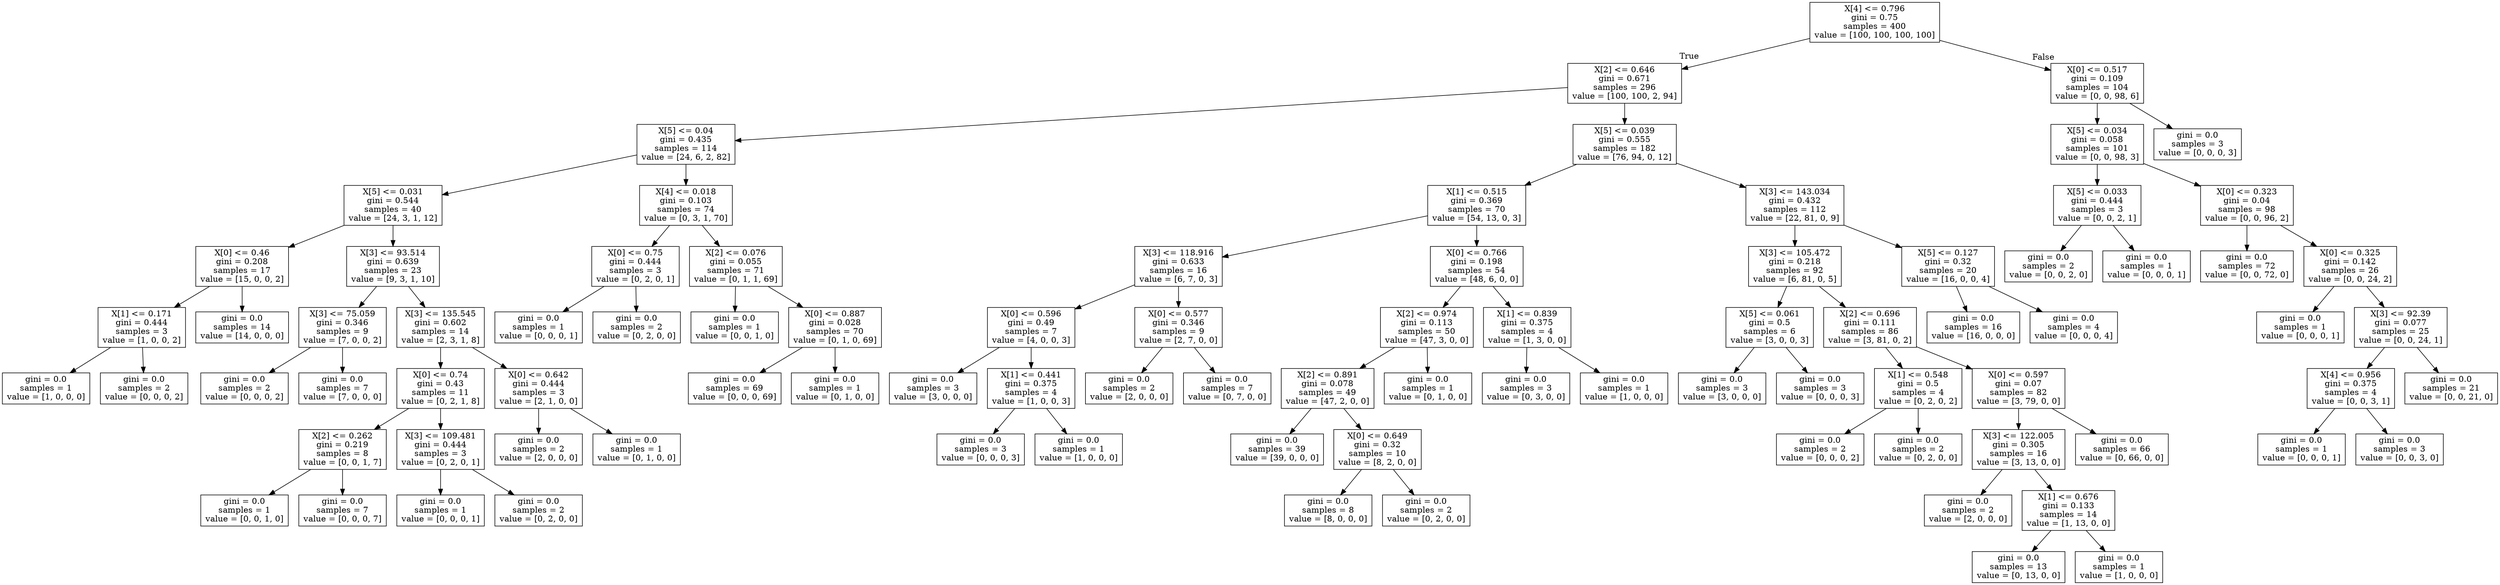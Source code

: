digraph Tree {
node [shape=box] ;
0 [label="X[4] <= 0.796\ngini = 0.75\nsamples = 400\nvalue = [100, 100, 100, 100]"] ;
1 [label="X[2] <= 0.646\ngini = 0.671\nsamples = 296\nvalue = [100, 100, 2, 94]"] ;
0 -> 1 [labeldistance=2.5, labelangle=45, headlabel="True"] ;
2 [label="X[5] <= 0.04\ngini = 0.435\nsamples = 114\nvalue = [24, 6, 2, 82]"] ;
1 -> 2 ;
3 [label="X[5] <= 0.031\ngini = 0.544\nsamples = 40\nvalue = [24, 3, 1, 12]"] ;
2 -> 3 ;
4 [label="X[0] <= 0.46\ngini = 0.208\nsamples = 17\nvalue = [15, 0, 0, 2]"] ;
3 -> 4 ;
5 [label="X[1] <= 0.171\ngini = 0.444\nsamples = 3\nvalue = [1, 0, 0, 2]"] ;
4 -> 5 ;
6 [label="gini = 0.0\nsamples = 1\nvalue = [1, 0, 0, 0]"] ;
5 -> 6 ;
7 [label="gini = 0.0\nsamples = 2\nvalue = [0, 0, 0, 2]"] ;
5 -> 7 ;
8 [label="gini = 0.0\nsamples = 14\nvalue = [14, 0, 0, 0]"] ;
4 -> 8 ;
9 [label="X[3] <= 93.514\ngini = 0.639\nsamples = 23\nvalue = [9, 3, 1, 10]"] ;
3 -> 9 ;
10 [label="X[3] <= 75.059\ngini = 0.346\nsamples = 9\nvalue = [7, 0, 0, 2]"] ;
9 -> 10 ;
11 [label="gini = 0.0\nsamples = 2\nvalue = [0, 0, 0, 2]"] ;
10 -> 11 ;
12 [label="gini = 0.0\nsamples = 7\nvalue = [7, 0, 0, 0]"] ;
10 -> 12 ;
13 [label="X[3] <= 135.545\ngini = 0.602\nsamples = 14\nvalue = [2, 3, 1, 8]"] ;
9 -> 13 ;
14 [label="X[0] <= 0.74\ngini = 0.43\nsamples = 11\nvalue = [0, 2, 1, 8]"] ;
13 -> 14 ;
15 [label="X[2] <= 0.262\ngini = 0.219\nsamples = 8\nvalue = [0, 0, 1, 7]"] ;
14 -> 15 ;
16 [label="gini = 0.0\nsamples = 1\nvalue = [0, 0, 1, 0]"] ;
15 -> 16 ;
17 [label="gini = 0.0\nsamples = 7\nvalue = [0, 0, 0, 7]"] ;
15 -> 17 ;
18 [label="X[3] <= 109.481\ngini = 0.444\nsamples = 3\nvalue = [0, 2, 0, 1]"] ;
14 -> 18 ;
19 [label="gini = 0.0\nsamples = 1\nvalue = [0, 0, 0, 1]"] ;
18 -> 19 ;
20 [label="gini = 0.0\nsamples = 2\nvalue = [0, 2, 0, 0]"] ;
18 -> 20 ;
21 [label="X[0] <= 0.642\ngini = 0.444\nsamples = 3\nvalue = [2, 1, 0, 0]"] ;
13 -> 21 ;
22 [label="gini = 0.0\nsamples = 2\nvalue = [2, 0, 0, 0]"] ;
21 -> 22 ;
23 [label="gini = 0.0\nsamples = 1\nvalue = [0, 1, 0, 0]"] ;
21 -> 23 ;
24 [label="X[4] <= 0.018\ngini = 0.103\nsamples = 74\nvalue = [0, 3, 1, 70]"] ;
2 -> 24 ;
25 [label="X[0] <= 0.75\ngini = 0.444\nsamples = 3\nvalue = [0, 2, 0, 1]"] ;
24 -> 25 ;
26 [label="gini = 0.0\nsamples = 1\nvalue = [0, 0, 0, 1]"] ;
25 -> 26 ;
27 [label="gini = 0.0\nsamples = 2\nvalue = [0, 2, 0, 0]"] ;
25 -> 27 ;
28 [label="X[2] <= 0.076\ngini = 0.055\nsamples = 71\nvalue = [0, 1, 1, 69]"] ;
24 -> 28 ;
29 [label="gini = 0.0\nsamples = 1\nvalue = [0, 0, 1, 0]"] ;
28 -> 29 ;
30 [label="X[0] <= 0.887\ngini = 0.028\nsamples = 70\nvalue = [0, 1, 0, 69]"] ;
28 -> 30 ;
31 [label="gini = 0.0\nsamples = 69\nvalue = [0, 0, 0, 69]"] ;
30 -> 31 ;
32 [label="gini = 0.0\nsamples = 1\nvalue = [0, 1, 0, 0]"] ;
30 -> 32 ;
33 [label="X[5] <= 0.039\ngini = 0.555\nsamples = 182\nvalue = [76, 94, 0, 12]"] ;
1 -> 33 ;
34 [label="X[1] <= 0.515\ngini = 0.369\nsamples = 70\nvalue = [54, 13, 0, 3]"] ;
33 -> 34 ;
35 [label="X[3] <= 118.916\ngini = 0.633\nsamples = 16\nvalue = [6, 7, 0, 3]"] ;
34 -> 35 ;
36 [label="X[0] <= 0.596\ngini = 0.49\nsamples = 7\nvalue = [4, 0, 0, 3]"] ;
35 -> 36 ;
37 [label="gini = 0.0\nsamples = 3\nvalue = [3, 0, 0, 0]"] ;
36 -> 37 ;
38 [label="X[1] <= 0.441\ngini = 0.375\nsamples = 4\nvalue = [1, 0, 0, 3]"] ;
36 -> 38 ;
39 [label="gini = 0.0\nsamples = 3\nvalue = [0, 0, 0, 3]"] ;
38 -> 39 ;
40 [label="gini = 0.0\nsamples = 1\nvalue = [1, 0, 0, 0]"] ;
38 -> 40 ;
41 [label="X[0] <= 0.577\ngini = 0.346\nsamples = 9\nvalue = [2, 7, 0, 0]"] ;
35 -> 41 ;
42 [label="gini = 0.0\nsamples = 2\nvalue = [2, 0, 0, 0]"] ;
41 -> 42 ;
43 [label="gini = 0.0\nsamples = 7\nvalue = [0, 7, 0, 0]"] ;
41 -> 43 ;
44 [label="X[0] <= 0.766\ngini = 0.198\nsamples = 54\nvalue = [48, 6, 0, 0]"] ;
34 -> 44 ;
45 [label="X[2] <= 0.974\ngini = 0.113\nsamples = 50\nvalue = [47, 3, 0, 0]"] ;
44 -> 45 ;
46 [label="X[2] <= 0.891\ngini = 0.078\nsamples = 49\nvalue = [47, 2, 0, 0]"] ;
45 -> 46 ;
47 [label="gini = 0.0\nsamples = 39\nvalue = [39, 0, 0, 0]"] ;
46 -> 47 ;
48 [label="X[0] <= 0.649\ngini = 0.32\nsamples = 10\nvalue = [8, 2, 0, 0]"] ;
46 -> 48 ;
49 [label="gini = 0.0\nsamples = 8\nvalue = [8, 0, 0, 0]"] ;
48 -> 49 ;
50 [label="gini = 0.0\nsamples = 2\nvalue = [0, 2, 0, 0]"] ;
48 -> 50 ;
51 [label="gini = 0.0\nsamples = 1\nvalue = [0, 1, 0, 0]"] ;
45 -> 51 ;
52 [label="X[1] <= 0.839\ngini = 0.375\nsamples = 4\nvalue = [1, 3, 0, 0]"] ;
44 -> 52 ;
53 [label="gini = 0.0\nsamples = 3\nvalue = [0, 3, 0, 0]"] ;
52 -> 53 ;
54 [label="gini = 0.0\nsamples = 1\nvalue = [1, 0, 0, 0]"] ;
52 -> 54 ;
55 [label="X[3] <= 143.034\ngini = 0.432\nsamples = 112\nvalue = [22, 81, 0, 9]"] ;
33 -> 55 ;
56 [label="X[3] <= 105.472\ngini = 0.218\nsamples = 92\nvalue = [6, 81, 0, 5]"] ;
55 -> 56 ;
57 [label="X[5] <= 0.061\ngini = 0.5\nsamples = 6\nvalue = [3, 0, 0, 3]"] ;
56 -> 57 ;
58 [label="gini = 0.0\nsamples = 3\nvalue = [3, 0, 0, 0]"] ;
57 -> 58 ;
59 [label="gini = 0.0\nsamples = 3\nvalue = [0, 0, 0, 3]"] ;
57 -> 59 ;
60 [label="X[2] <= 0.696\ngini = 0.111\nsamples = 86\nvalue = [3, 81, 0, 2]"] ;
56 -> 60 ;
61 [label="X[1] <= 0.548\ngini = 0.5\nsamples = 4\nvalue = [0, 2, 0, 2]"] ;
60 -> 61 ;
62 [label="gini = 0.0\nsamples = 2\nvalue = [0, 0, 0, 2]"] ;
61 -> 62 ;
63 [label="gini = 0.0\nsamples = 2\nvalue = [0, 2, 0, 0]"] ;
61 -> 63 ;
64 [label="X[0] <= 0.597\ngini = 0.07\nsamples = 82\nvalue = [3, 79, 0, 0]"] ;
60 -> 64 ;
65 [label="X[3] <= 122.005\ngini = 0.305\nsamples = 16\nvalue = [3, 13, 0, 0]"] ;
64 -> 65 ;
66 [label="gini = 0.0\nsamples = 2\nvalue = [2, 0, 0, 0]"] ;
65 -> 66 ;
67 [label="X[1] <= 0.676\ngini = 0.133\nsamples = 14\nvalue = [1, 13, 0, 0]"] ;
65 -> 67 ;
68 [label="gini = 0.0\nsamples = 13\nvalue = [0, 13, 0, 0]"] ;
67 -> 68 ;
69 [label="gini = 0.0\nsamples = 1\nvalue = [1, 0, 0, 0]"] ;
67 -> 69 ;
70 [label="gini = 0.0\nsamples = 66\nvalue = [0, 66, 0, 0]"] ;
64 -> 70 ;
71 [label="X[5] <= 0.127\ngini = 0.32\nsamples = 20\nvalue = [16, 0, 0, 4]"] ;
55 -> 71 ;
72 [label="gini = 0.0\nsamples = 16\nvalue = [16, 0, 0, 0]"] ;
71 -> 72 ;
73 [label="gini = 0.0\nsamples = 4\nvalue = [0, 0, 0, 4]"] ;
71 -> 73 ;
74 [label="X[0] <= 0.517\ngini = 0.109\nsamples = 104\nvalue = [0, 0, 98, 6]"] ;
0 -> 74 [labeldistance=2.5, labelangle=-45, headlabel="False"] ;
75 [label="X[5] <= 0.034\ngini = 0.058\nsamples = 101\nvalue = [0, 0, 98, 3]"] ;
74 -> 75 ;
76 [label="X[5] <= 0.033\ngini = 0.444\nsamples = 3\nvalue = [0, 0, 2, 1]"] ;
75 -> 76 ;
77 [label="gini = 0.0\nsamples = 2\nvalue = [0, 0, 2, 0]"] ;
76 -> 77 ;
78 [label="gini = 0.0\nsamples = 1\nvalue = [0, 0, 0, 1]"] ;
76 -> 78 ;
79 [label="X[0] <= 0.323\ngini = 0.04\nsamples = 98\nvalue = [0, 0, 96, 2]"] ;
75 -> 79 ;
80 [label="gini = 0.0\nsamples = 72\nvalue = [0, 0, 72, 0]"] ;
79 -> 80 ;
81 [label="X[0] <= 0.325\ngini = 0.142\nsamples = 26\nvalue = [0, 0, 24, 2]"] ;
79 -> 81 ;
82 [label="gini = 0.0\nsamples = 1\nvalue = [0, 0, 0, 1]"] ;
81 -> 82 ;
83 [label="X[3] <= 92.39\ngini = 0.077\nsamples = 25\nvalue = [0, 0, 24, 1]"] ;
81 -> 83 ;
84 [label="X[4] <= 0.956\ngini = 0.375\nsamples = 4\nvalue = [0, 0, 3, 1]"] ;
83 -> 84 ;
85 [label="gini = 0.0\nsamples = 1\nvalue = [0, 0, 0, 1]"] ;
84 -> 85 ;
86 [label="gini = 0.0\nsamples = 3\nvalue = [0, 0, 3, 0]"] ;
84 -> 86 ;
87 [label="gini = 0.0\nsamples = 21\nvalue = [0, 0, 21, 0]"] ;
83 -> 87 ;
88 [label="gini = 0.0\nsamples = 3\nvalue = [0, 0, 0, 3]"] ;
74 -> 88 ;
}
